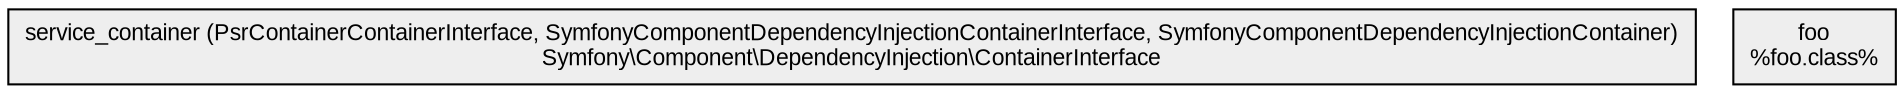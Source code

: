 digraph sc {
  ratio="compress"
  node [fontsize="11" fontname="Arial" shape="record"];
  edge [fontsize="9" fontname="Arial" color="grey" arrowhead="open" arrowsize="0.5"];

  node_service_container [label="service_container (Psr\Container\ContainerInterface, Symfony\Component\DependencyInjection\ContainerInterface, Symfony\Component\DependencyInjection\Container)\nSymfony\\Component\\DependencyInjection\\ContainerInterface\n", shape=record, fillcolor="#eeeeee", style="filled"];
  node_foo [label="foo\n%foo.class%\n", shape=record, fillcolor="#eeeeee", style="filled"];
}
